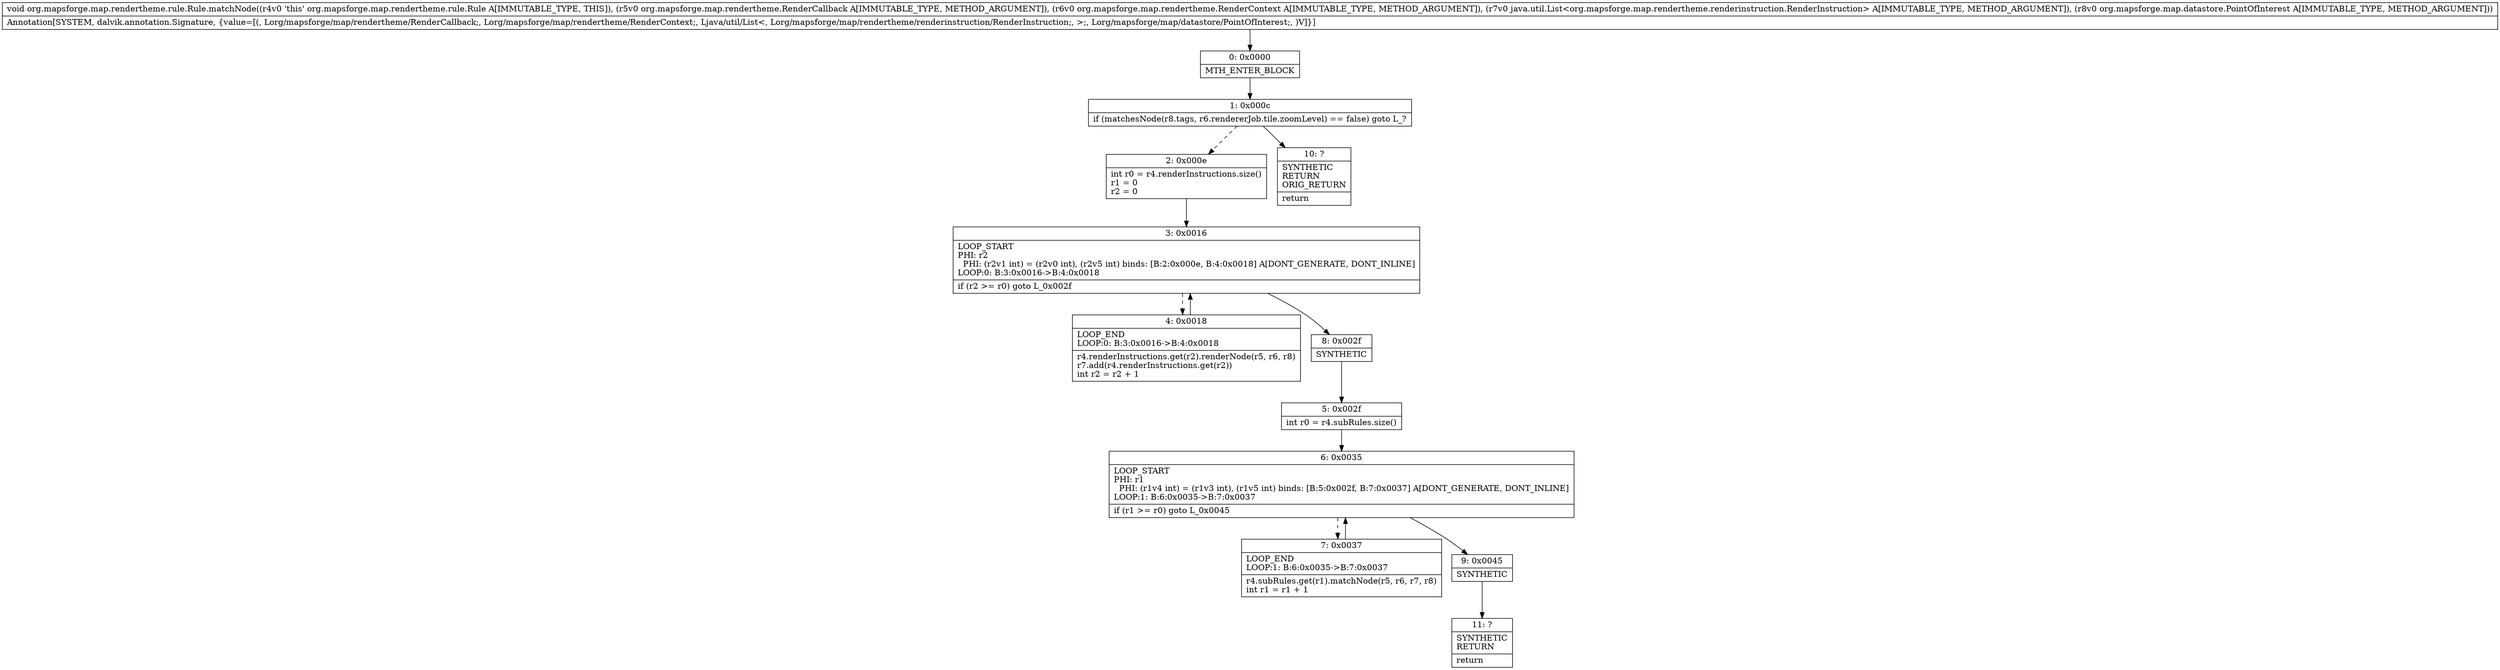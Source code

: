 digraph "CFG fororg.mapsforge.map.rendertheme.rule.Rule.matchNode(Lorg\/mapsforge\/map\/rendertheme\/RenderCallback;Lorg\/mapsforge\/map\/rendertheme\/RenderContext;Ljava\/util\/List;Lorg\/mapsforge\/map\/datastore\/PointOfInterest;)V" {
Node_0 [shape=record,label="{0\:\ 0x0000|MTH_ENTER_BLOCK\l}"];
Node_1 [shape=record,label="{1\:\ 0x000c|if (matchesNode(r8.tags, r6.rendererJob.tile.zoomLevel) == false) goto L_?\l}"];
Node_2 [shape=record,label="{2\:\ 0x000e|int r0 = r4.renderInstructions.size()\lr1 = 0\lr2 = 0\l}"];
Node_3 [shape=record,label="{3\:\ 0x0016|LOOP_START\lPHI: r2 \l  PHI: (r2v1 int) = (r2v0 int), (r2v5 int) binds: [B:2:0x000e, B:4:0x0018] A[DONT_GENERATE, DONT_INLINE]\lLOOP:0: B:3:0x0016\-\>B:4:0x0018\l|if (r2 \>= r0) goto L_0x002f\l}"];
Node_4 [shape=record,label="{4\:\ 0x0018|LOOP_END\lLOOP:0: B:3:0x0016\-\>B:4:0x0018\l|r4.renderInstructions.get(r2).renderNode(r5, r6, r8)\lr7.add(r4.renderInstructions.get(r2))\lint r2 = r2 + 1\l}"];
Node_5 [shape=record,label="{5\:\ 0x002f|int r0 = r4.subRules.size()\l}"];
Node_6 [shape=record,label="{6\:\ 0x0035|LOOP_START\lPHI: r1 \l  PHI: (r1v4 int) = (r1v3 int), (r1v5 int) binds: [B:5:0x002f, B:7:0x0037] A[DONT_GENERATE, DONT_INLINE]\lLOOP:1: B:6:0x0035\-\>B:7:0x0037\l|if (r1 \>= r0) goto L_0x0045\l}"];
Node_7 [shape=record,label="{7\:\ 0x0037|LOOP_END\lLOOP:1: B:6:0x0035\-\>B:7:0x0037\l|r4.subRules.get(r1).matchNode(r5, r6, r7, r8)\lint r1 = r1 + 1\l}"];
Node_8 [shape=record,label="{8\:\ 0x002f|SYNTHETIC\l}"];
Node_9 [shape=record,label="{9\:\ 0x0045|SYNTHETIC\l}"];
Node_10 [shape=record,label="{10\:\ ?|SYNTHETIC\lRETURN\lORIG_RETURN\l|return\l}"];
Node_11 [shape=record,label="{11\:\ ?|SYNTHETIC\lRETURN\l|return\l}"];
MethodNode[shape=record,label="{void org.mapsforge.map.rendertheme.rule.Rule.matchNode((r4v0 'this' org.mapsforge.map.rendertheme.rule.Rule A[IMMUTABLE_TYPE, THIS]), (r5v0 org.mapsforge.map.rendertheme.RenderCallback A[IMMUTABLE_TYPE, METHOD_ARGUMENT]), (r6v0 org.mapsforge.map.rendertheme.RenderContext A[IMMUTABLE_TYPE, METHOD_ARGUMENT]), (r7v0 java.util.List\<org.mapsforge.map.rendertheme.renderinstruction.RenderInstruction\> A[IMMUTABLE_TYPE, METHOD_ARGUMENT]), (r8v0 org.mapsforge.map.datastore.PointOfInterest A[IMMUTABLE_TYPE, METHOD_ARGUMENT]))  | Annotation[SYSTEM, dalvik.annotation.Signature, \{value=[(, Lorg\/mapsforge\/map\/rendertheme\/RenderCallback;, Lorg\/mapsforge\/map\/rendertheme\/RenderContext;, Ljava\/util\/List\<, Lorg\/mapsforge\/map\/rendertheme\/renderinstruction\/RenderInstruction;, \>;, Lorg\/mapsforge\/map\/datastore\/PointOfInterest;, )V]\}]\l}"];
MethodNode -> Node_0;
Node_0 -> Node_1;
Node_1 -> Node_2[style=dashed];
Node_1 -> Node_10;
Node_2 -> Node_3;
Node_3 -> Node_4[style=dashed];
Node_3 -> Node_8;
Node_4 -> Node_3;
Node_5 -> Node_6;
Node_6 -> Node_7[style=dashed];
Node_6 -> Node_9;
Node_7 -> Node_6;
Node_8 -> Node_5;
Node_9 -> Node_11;
}

